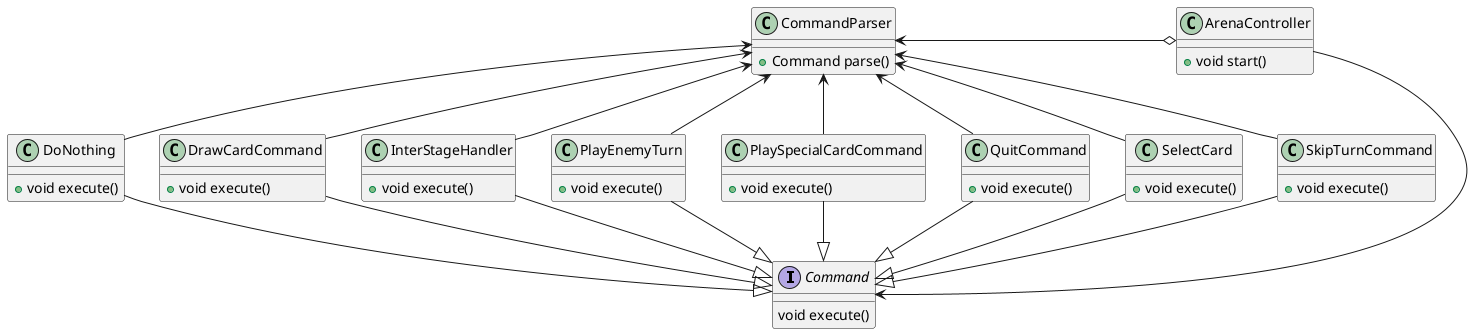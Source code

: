 @startuml strategy

interface Command {
    void execute()
}

class CommandParser {
    + Command parse()
}

class ArenaController{
    + void start()
}

class DoNothing{
    + void execute()
}
class DrawCardCommand{
    + void execute()
}
class InterStageHandler{
    + void execute()
}
class PlayEnemyTurn{
    + void execute()
}
class PlaySpecialCardCommand{
    + void execute()
}
class QuitCommand{
    + void execute()
}
class SelectCard{
    + void execute()
}
class SkipTurnCommand{
    + void execute()
}

CommandParser <-right-o ArenaController

DoNothing -down-|> Command
DrawCardCommand -down-|> Command
InterStageHandler -down-|> Command
PlayEnemyTurn -down-|> Command
PlaySpecialCardCommand -down-|> Command
QuitCommand -down-|> Command
SelectCard -down-|> Command
SkipTurnCommand -down-|> Command

DoNothing -up-> CommandParser
DrawCardCommand -up-> CommandParser
InterStageHandler -up-> CommandParser
PlayEnemyTurn -up-> CommandParser
PlaySpecialCardCommand -up-> CommandParser
QuitCommand -up-> CommandParser
SelectCard -up-> CommandParser
SkipTurnCommand -up-> CommandParser

ArenaController --> Command

@enduml